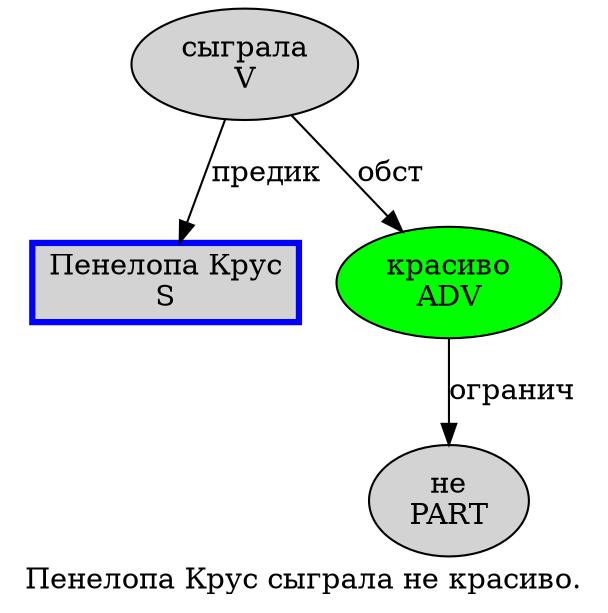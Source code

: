 digraph SENTENCE_11 {
	graph [label="Пенелопа Крус сыграла не красиво."]
	node [style=filled]
		0 [label="Пенелопа Крус
S" color=blue fillcolor=lightgray penwidth=3 shape=box]
		1 [label="сыграла
V" color="" fillcolor=lightgray penwidth=1 shape=ellipse]
		2 [label="не
PART" color="" fillcolor=lightgray penwidth=1 shape=ellipse]
		3 [label="красиво
ADV" color="" fillcolor=green penwidth=1 shape=ellipse]
			1 -> 0 [label="предик"]
			1 -> 3 [label="обст"]
			3 -> 2 [label="огранич"]
}